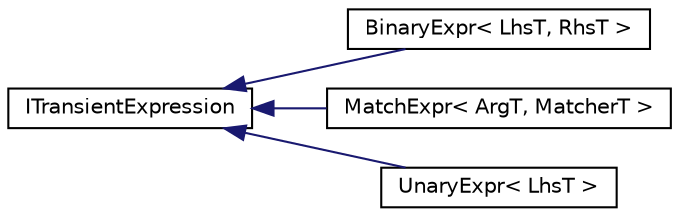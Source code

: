 digraph "Graphical Class Hierarchy"
{
  edge [fontname="Helvetica",fontsize="10",labelfontname="Helvetica",labelfontsize="10"];
  node [fontname="Helvetica",fontsize="10",shape=record];
  rankdir="LR";
  Node1 [label="ITransientExpression",height=0.2,width=0.4,color="black", fillcolor="white", style="filled",URL="$structCatch_1_1ITransientExpression.html"];
  Node1 -> Node2 [dir="back",color="midnightblue",fontsize="10",style="solid",fontname="Helvetica"];
  Node2 [label="BinaryExpr\< LhsT, RhsT \>",height=0.2,width=0.4,color="black", fillcolor="white", style="filled",URL="$classCatch_1_1BinaryExpr.html"];
  Node1 -> Node3 [dir="back",color="midnightblue",fontsize="10",style="solid",fontname="Helvetica"];
  Node3 [label="MatchExpr\< ArgT, MatcherT \>",height=0.2,width=0.4,color="black", fillcolor="white", style="filled",URL="$classCatch_1_1MatchExpr.html"];
  Node1 -> Node4 [dir="back",color="midnightblue",fontsize="10",style="solid",fontname="Helvetica"];
  Node4 [label="UnaryExpr\< LhsT \>",height=0.2,width=0.4,color="black", fillcolor="white", style="filled",URL="$classCatch_1_1UnaryExpr.html"];
}
